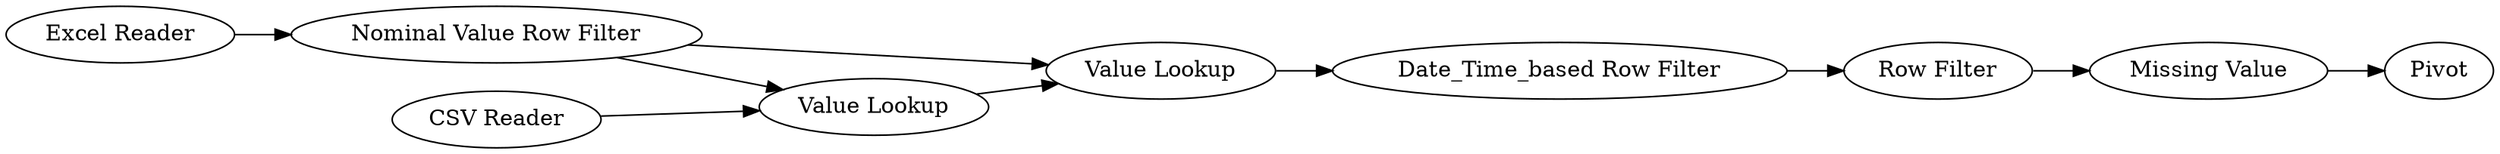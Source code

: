 digraph {
	20 -> 21
	22 -> 25
	19 -> 20
	24 -> 19
	25 -> 27
	21 -> 22
	1 -> 19
	5 -> 24
	24 -> 20
	5 [label="Excel Reader"]
	24 [label="Nominal Value Row Filter"]
	27 [label=Pivot]
	20 [label="Value Lookup"]
	1 [label="CSV Reader"]
	22 [label="Row Filter"]
	21 [label="Date_Time_based Row Filter"]
	25 [label="Missing Value"]
	19 [label="Value Lookup"]
	rankdir=LR
}
